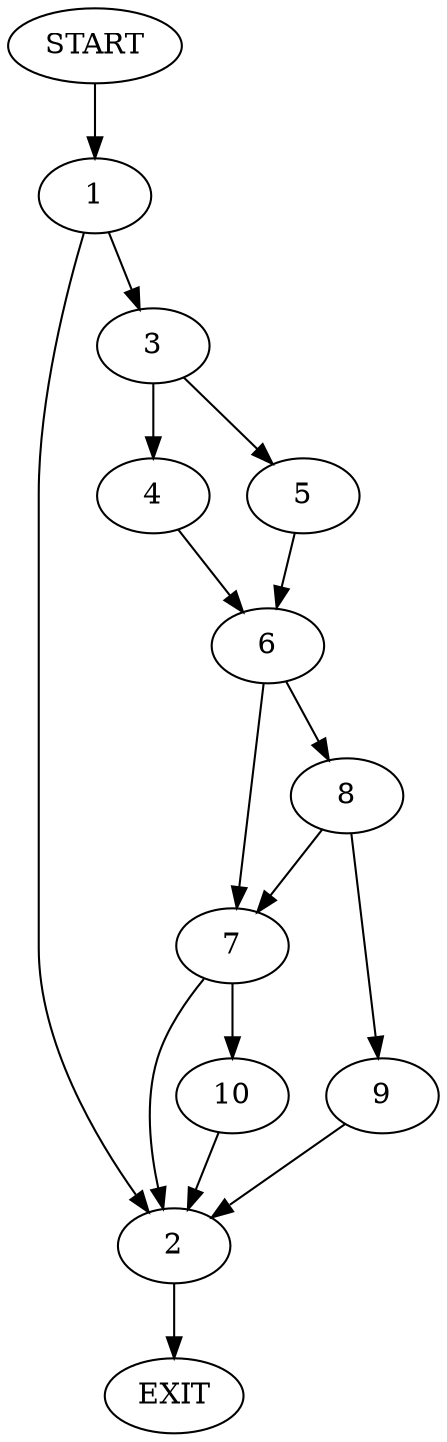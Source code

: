 digraph {
0 [label="START"]
11 [label="EXIT"]
0 -> 1
1 -> 2
1 -> 3
3 -> 4
3 -> 5
2 -> 11
5 -> 6
4 -> 6
6 -> 7
6 -> 8
8 -> 7
8 -> 9
7 -> 2
7 -> 10
9 -> 2
10 -> 2
}
